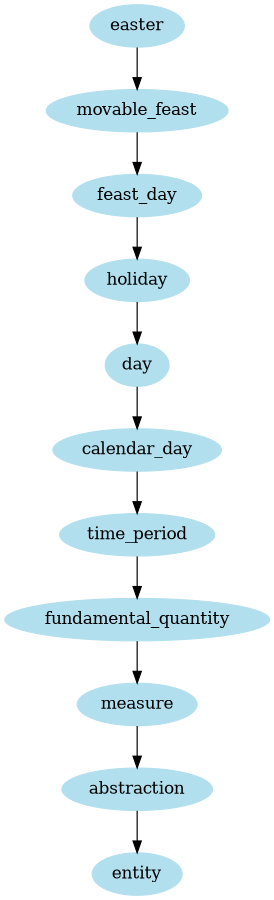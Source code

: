 digraph unix {
	node [color=lightblue2 style=filled]
	size="6,6"
	easter -> movable_feast
	movable_feast -> feast_day
	feast_day -> holiday
	holiday -> day
	day -> calendar_day
	calendar_day -> time_period
	time_period -> fundamental_quantity
	fundamental_quantity -> measure
	measure -> abstraction
	abstraction -> entity
}
